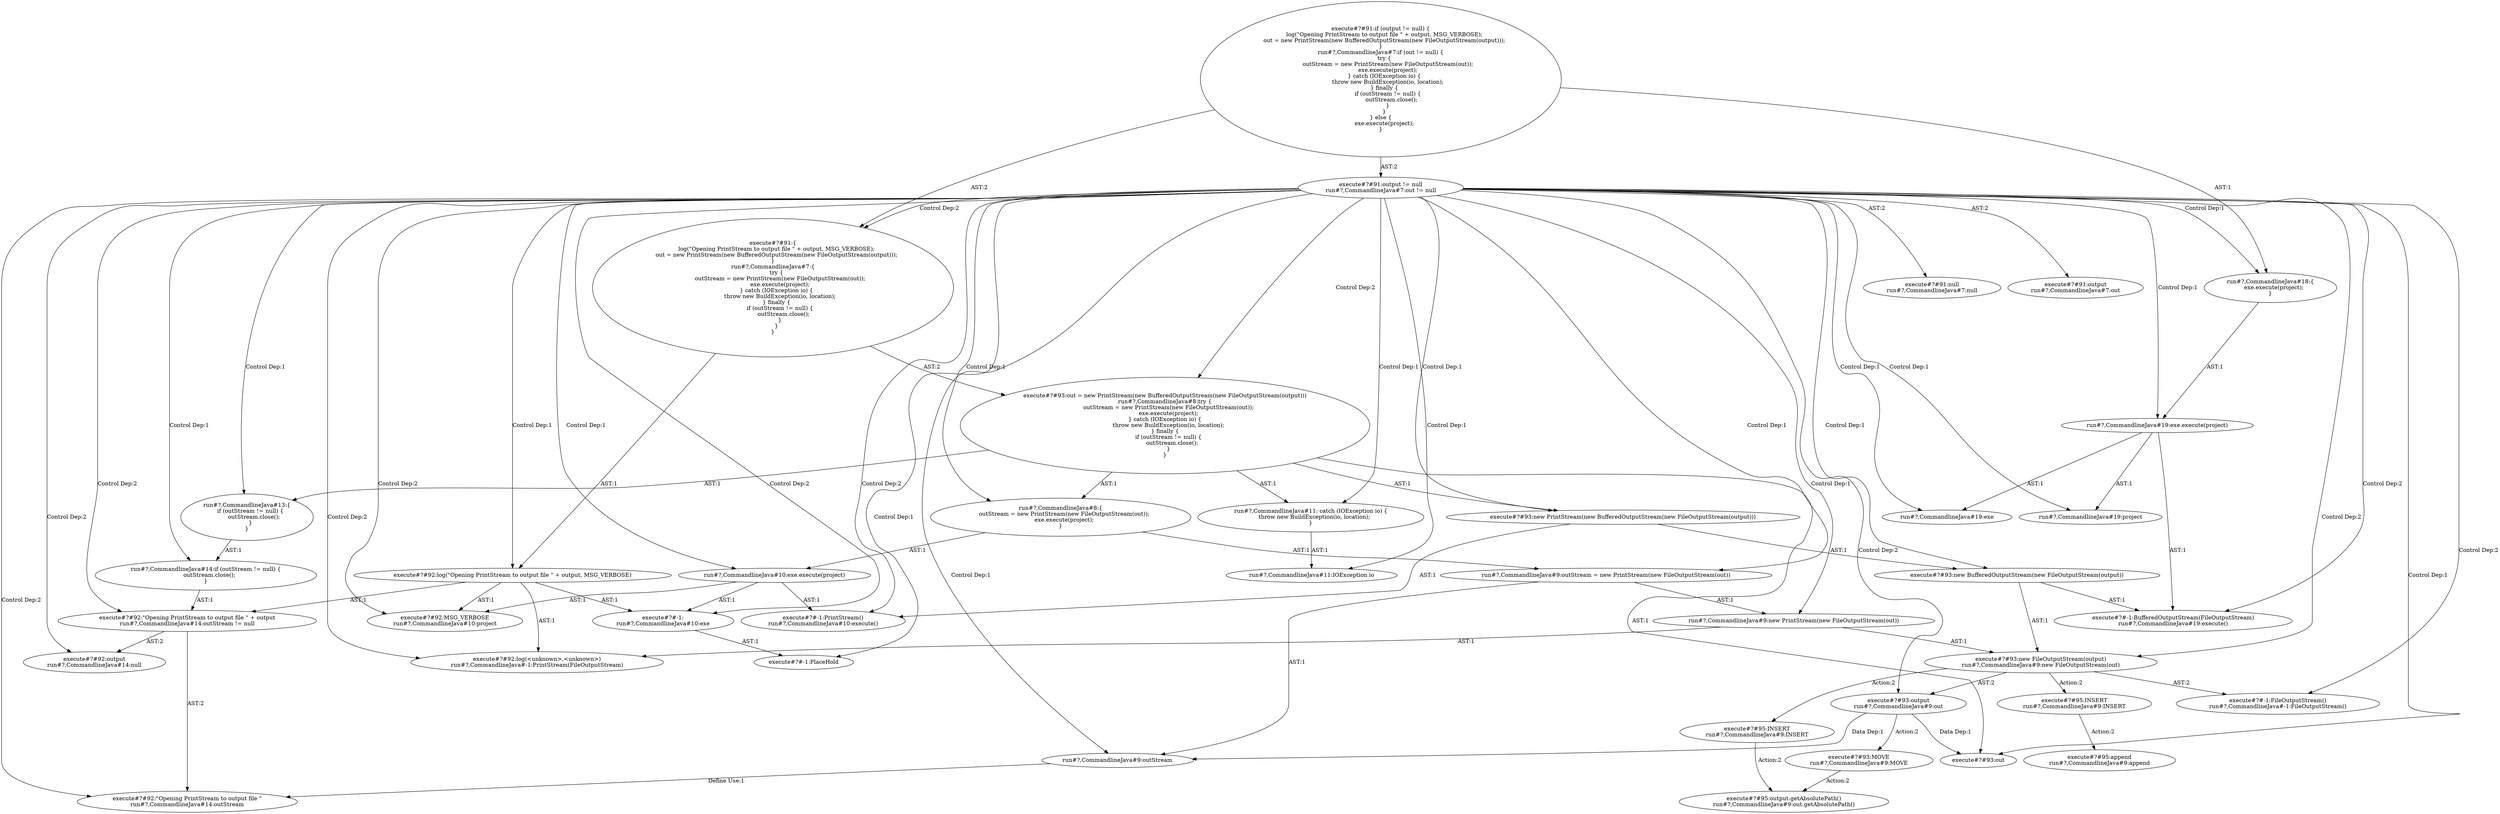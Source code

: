 digraph "Pattern" {
0 [label="execute#?#95:INSERT
run#?,CommandlineJava#9:INSERT" shape=ellipse]
1 [label="execute#?#93:new FileOutputStream(output)
run#?,CommandlineJava#9:new FileOutputStream(out)" shape=ellipse]
2 [label="execute#?#91:output != null
run#?,CommandlineJava#7:out != null" shape=ellipse]
3 [label="execute#?#91:if (output != null) \{
    log(\"Opening PrintStream to output file \" + output, MSG_VERBOSE);
    out = new PrintStream(new BufferedOutputStream(new FileOutputStream(output)));
\}
run#?,CommandlineJava#7:if (out != null) \{
    try \{
        outStream = new PrintStream(new FileOutputStream(out));
        exe.execute(project);
    \} catch (IOException io) \{
        throw new BuildException(io, location);
    \} finally \{
        if (outStream != null) \{
            outStream.close();
        \}
    \}
\} else \{
    exe.execute(project);
\}" shape=ellipse]
4 [label="execute#?#91:output
run#?,CommandlineJava#7:out" shape=ellipse]
5 [label="execute#?#91:null
run#?,CommandlineJava#7:null" shape=ellipse]
6 [label="execute#?#91:\{
    log(\"Opening PrintStream to output file \" + output, MSG_VERBOSE);
    out = new PrintStream(new BufferedOutputStream(new FileOutputStream(output)));
\}
run#?,CommandlineJava#7:\{
    try \{
        outStream = new PrintStream(new FileOutputStream(out));
        exe.execute(project);
    \} catch (IOException io) \{
        throw new BuildException(io, location);
    \} finally \{
        if (outStream != null) \{
            outStream.close();
        \}
    \}
\}" shape=ellipse]
7 [label="execute#?#92:log(\"Opening PrintStream to output file \" + output, MSG_VERBOSE)" shape=ellipse]
8 [label="execute#?#92:log(<unknown>,<unknown>)
run#?,CommandlineJava#-1:PrintStream(FileOutputStream)" shape=ellipse]
9 [label="execute#?#-1:
run#?,CommandlineJava#10:exe" shape=ellipse]
10 [label="execute#?#-1:PlaceHold" shape=ellipse]
11 [label="execute#?#92:\"Opening PrintStream to output file \" + output
run#?,CommandlineJava#14:outStream != null" shape=ellipse]
12 [label="execute#?#92:\"Opening PrintStream to output file \"
run#?,CommandlineJava#14:outStream" shape=ellipse]
13 [label="execute#?#92:output
run#?,CommandlineJava#14:null" shape=ellipse]
14 [label="execute#?#92:MSG_VERBOSE
run#?,CommandlineJava#10:project" shape=ellipse]
15 [label="execute#?#93:out = new PrintStream(new BufferedOutputStream(new FileOutputStream(output)))
run#?,CommandlineJava#8:try \{
    outStream = new PrintStream(new FileOutputStream(out));
    exe.execute(project);
\} catch (IOException io) \{
    throw new BuildException(io, location);
\} finally \{
    if (outStream != null) \{
        outStream.close();
    \}
\}" shape=ellipse]
16 [label="execute#?#93:out" shape=ellipse]
17 [label="execute#?#93:new PrintStream(new BufferedOutputStream(new FileOutputStream(output)))" shape=ellipse]
18 [label="execute#?#-1:PrintStream()
run#?,CommandlineJava#10:execute()" shape=ellipse]
19 [label="execute#?#93:new BufferedOutputStream(new FileOutputStream(output))" shape=ellipse]
20 [label="execute#?#-1:BufferedOutputStream(FileOutputStream)
run#?,CommandlineJava#19:execute()" shape=ellipse]
21 [label="execute#?#-1:FileOutputStream()
run#?,CommandlineJava#-1:FileOutputStream()" shape=ellipse]
22 [label="execute#?#93:output
run#?,CommandlineJava#9:out" shape=ellipse]
23 [label="execute#?#95:INSERT
run#?,CommandlineJava#9:INSERT" shape=ellipse]
24 [label="execute#?#95:append
run#?,CommandlineJava#9:append" shape=ellipse]
25 [label="execute#?#95:output.getAbsolutePath()
run#?,CommandlineJava#9:out.getAbsolutePath()" shape=ellipse]
26 [label="execute#?#93:MOVE
run#?,CommandlineJava#9:MOVE" shape=ellipse]
27 [label="run#?,CommandlineJava#11:IOException io" shape=ellipse]
28 [label="run#?,CommandlineJava#18:\{
    exe.execute(project);
\}" shape=ellipse]
29 [label="run#?,CommandlineJava#8:\{
    outStream = new PrintStream(new FileOutputStream(out));
    exe.execute(project);
\}" shape=ellipse]
30 [label="run#?,CommandlineJava#14:if (outStream != null) \{
    outStream.close();
\}" shape=ellipse]
31 [label="run#?,CommandlineJava#9:outStream" shape=ellipse]
32 [label="run#?,CommandlineJava#9:new PrintStream(new FileOutputStream(out))" shape=ellipse]
33 [label="run#?,CommandlineJava#19:exe" shape=ellipse]
34 [label="run#?,CommandlineJava#19:project" shape=ellipse]
35 [label="run#?,CommandlineJava#9:outStream = new PrintStream(new FileOutputStream(out))" shape=ellipse]
36 [label="run#?,CommandlineJava#13:\{
    if (outStream != null) \{
        outStream.close();
    \}
\}" shape=ellipse]
37 [label="run#?,CommandlineJava#11: catch (IOException io) \{
    throw new BuildException(io, location);
\}" shape=ellipse]
38 [label="run#?,CommandlineJava#19:exe.execute(project)" shape=ellipse]
39 [label="run#?,CommandlineJava#10:exe.execute(project)" shape=ellipse]
0 -> 25 [label="Action:2"];
1 -> 0 [label="Action:2"];
1 -> 21 [label="AST:2"];
1 -> 22 [label="AST:2"];
1 -> 23 [label="Action:2"];
2 -> 1 [label="Control Dep:2"];
2 -> 4 [label="AST:2"];
2 -> 5 [label="AST:2"];
2 -> 6 [label="Control Dep:2"];
2 -> 7 [label="Control Dep:1"];
2 -> 8 [label="Control Dep:2"];
2 -> 9 [label="Control Dep:2"];
2 -> 10 [label="Control Dep:1"];
2 -> 11 [label="Control Dep:2"];
2 -> 12 [label="Control Dep:2"];
2 -> 13 [label="Control Dep:2"];
2 -> 14 [label="Control Dep:2"];
2 -> 15 [label="Control Dep:2"];
2 -> 16 [label="Control Dep:1"];
2 -> 17 [label="Control Dep:1"];
2 -> 18 [label="Control Dep:2"];
2 -> 19 [label="Control Dep:1"];
2 -> 20 [label="Control Dep:2"];
2 -> 21 [label="Control Dep:2"];
2 -> 22 [label="Control Dep:2"];
2 -> 27 [label="Control Dep:1"];
2 -> 28 [label="Control Dep:1"];
2 -> 29 [label="Control Dep:1"];
2 -> 30 [label="Control Dep:1"];
2 -> 31 [label="Control Dep:1"];
2 -> 32 [label="Control Dep:1"];
2 -> 33 [label="Control Dep:1"];
2 -> 34 [label="Control Dep:1"];
2 -> 35 [label="Control Dep:1"];
2 -> 36 [label="Control Dep:1"];
2 -> 37 [label="Control Dep:1"];
2 -> 38 [label="Control Dep:1"];
2 -> 39 [label="Control Dep:1"];
3 -> 2 [label="AST:2"];
3 -> 6 [label="AST:2"];
3 -> 28 [label="AST:1"];
6 -> 7 [label="AST:1"];
6 -> 15 [label="AST:2"];
7 -> 9 [label="AST:1"];
7 -> 8 [label="AST:1"];
7 -> 11 [label="AST:1"];
7 -> 14 [label="AST:1"];
9 -> 10 [label="AST:1"];
11 -> 12 [label="AST:2"];
11 -> 13 [label="AST:2"];
15 -> 16 [label="AST:1"];
15 -> 17 [label="AST:1"];
15 -> 29 [label="AST:1"];
15 -> 36 [label="AST:1"];
15 -> 37 [label="AST:1"];
17 -> 18 [label="AST:1"];
17 -> 19 [label="AST:1"];
19 -> 1 [label="AST:1"];
19 -> 20 [label="AST:1"];
22 -> 16 [label="Data Dep:1"];
22 -> 26 [label="Action:2"];
22 -> 31 [label="Data Dep:1"];
23 -> 24 [label="Action:2"];
26 -> 25 [label="Action:2"];
28 -> 38 [label="AST:1"];
29 -> 35 [label="AST:1"];
29 -> 39 [label="AST:1"];
30 -> 11 [label="AST:1"];
31 -> 12 [label="Define Use:1"];
32 -> 8 [label="AST:1"];
32 -> 1 [label="AST:1"];
35 -> 31 [label="AST:1"];
35 -> 32 [label="AST:1"];
36 -> 30 [label="AST:1"];
37 -> 27 [label="AST:1"];
38 -> 33 [label="AST:1"];
38 -> 34 [label="AST:1"];
38 -> 20 [label="AST:1"];
39 -> 9 [label="AST:1"];
39 -> 18 [label="AST:1"];
39 -> 14 [label="AST:1"];
}